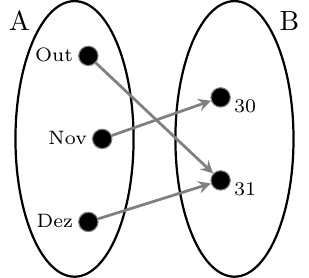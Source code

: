 \documentclass[crop,tikz]{standalone}
\begin{document}
  \usetikzlibrary{shapes.geometric,positioning}
  \begin{tikzpicture}
    \node[ellipse,draw,fill=white,thick,minimum height=3.5cm,minimum width=1.5cm,outer sep=8pt] (A) at (0,0) {};    
    \node at (A.115) {A};

    \node[circle,draw=gray,inner sep=0pt,minimum size=7pt,fill=black,yshift=30pt,xshift=5pt] (A1) at (A) {};
    \node[left=2pt of A1,yshift=0.5pt] at (A1) {\scriptsize Out};

    \node[circle,draw=gray,inner sep=0pt,minimum size=7pt,fill=black,yshift=-30pt,xshift=5pt] (A2) at (A1) {};
    \node[left=2pt of A2,yshift=0.5pt] at (A2) {\scriptsize Nov};

    \node[circle,draw=gray,inner sep=0pt,minimum size=7pt,fill=black,yshift=-60pt] (A3) at (A1) {};
    \node[left=2pt of A3,yshift=0.5pt] at (A3) {\scriptsize Dez};

    \node[ellipse,draw,fill=white,thick,minimum height=3.5cm,minimum width=1.5cm,outer sep=8pt,right=1cm of A] (B) at (A) {};    
    \node at (B.65) {B};

    \node[circle,draw=gray,inner sep=0pt,minimum size=7pt,fill=black,yshift=15pt,xshift=-5pt] (B1) at (B) {};
    \node[xshift=7pt] at (B1.-60) {\scriptsize 30};

    \node[circle,draw=gray,inner sep=0pt,minimum size=7pt,fill=black,yshift=-30pt] (B2) at (B1) {};
    \node[xshift=7pt] at (B2.-60) {\scriptsize 31};

    \draw[-stealth,line width=1pt,color=gray] (A1) -- (B2);
    \draw[-stealth,line width=1pt,color=gray] (A2) -- (B1);
    \draw[-stealth,line width=1pt,color=gray] (A3) -- (B2);
  \end{tikzpicture}%
\end{document}